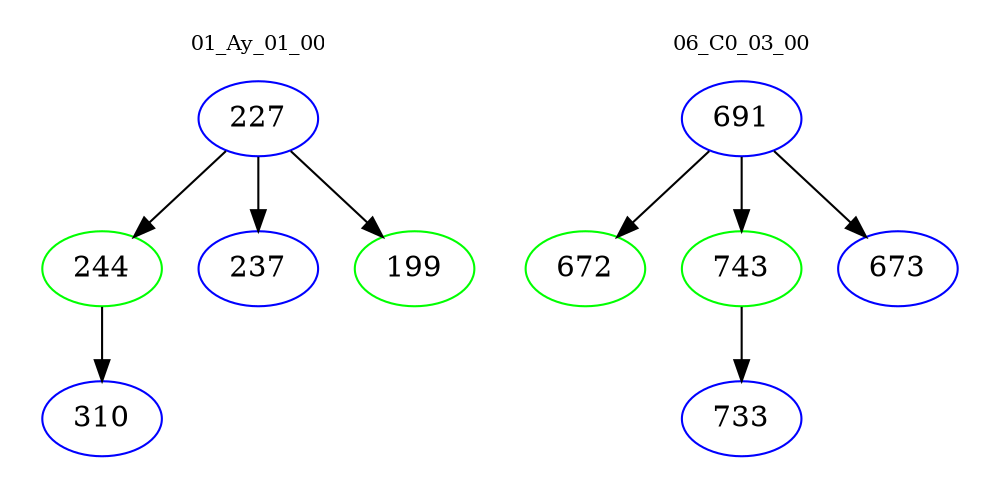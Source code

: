 digraph{
subgraph cluster_0 {
color = white
label = "01_Ay_01_00";
fontsize=10;
T0_227 [label="227", color="blue"]
T0_227 -> T0_244 [color="black"]
T0_244 [label="244", color="green"]
T0_244 -> T0_310 [color="black"]
T0_310 [label="310", color="blue"]
T0_227 -> T0_237 [color="black"]
T0_237 [label="237", color="blue"]
T0_227 -> T0_199 [color="black"]
T0_199 [label="199", color="green"]
}
subgraph cluster_1 {
color = white
label = "06_C0_03_00";
fontsize=10;
T1_691 [label="691", color="blue"]
T1_691 -> T1_672 [color="black"]
T1_672 [label="672", color="green"]
T1_691 -> T1_743 [color="black"]
T1_743 [label="743", color="green"]
T1_743 -> T1_733 [color="black"]
T1_733 [label="733", color="blue"]
T1_691 -> T1_673 [color="black"]
T1_673 [label="673", color="blue"]
}
}
